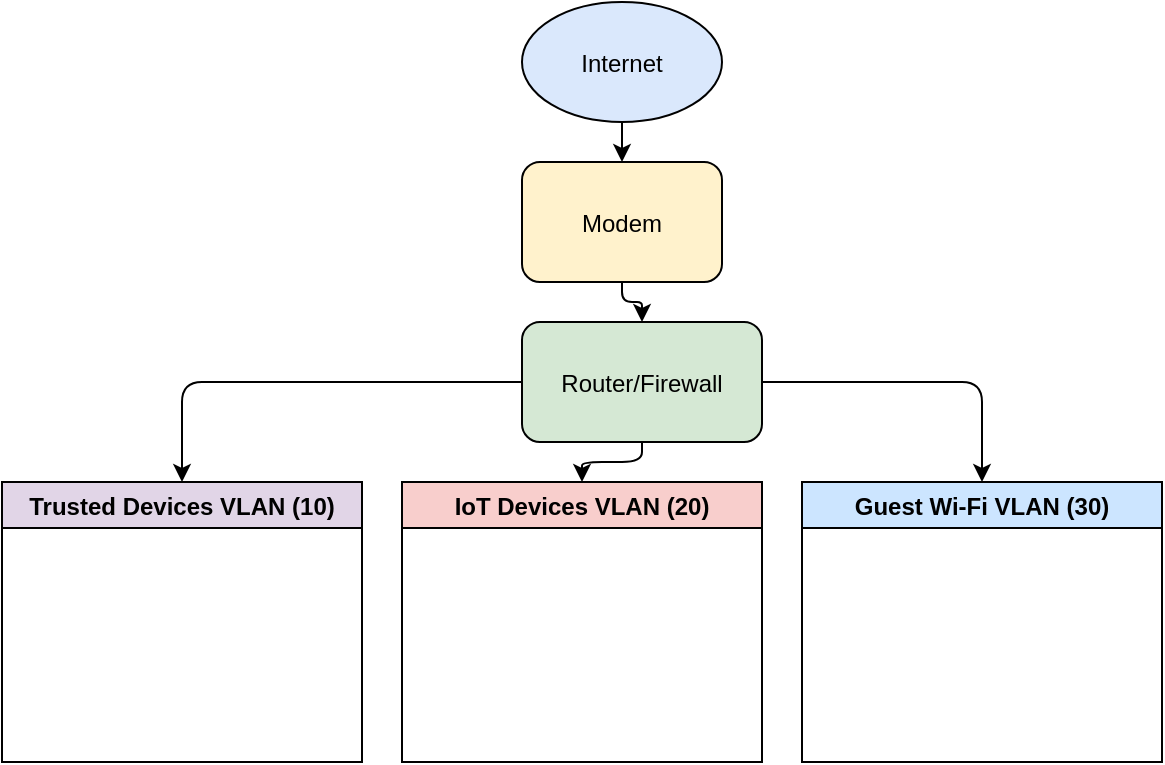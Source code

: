 <?xml version="1.0" ?>
<mxfile>
  <diagram name="Secure Home Network">
    <mxGraphModel>
      <root>
        <mxCell id="0"/>
        <mxCell id="1" parent="0"/>
        <mxCell id="2" value="Internet" style="ellipse;fillColor=#dae8fc" parent="1" vertex="1">
          <mxGeometry x="300" y="20" width="100" height="60" as="geometry"/>
        </mxCell>
        <mxCell id="3" value="Modem" style="rounded=1;fillColor=#fff2cc" parent="1" vertex="1">
          <mxGeometry x="300" y="100" width="100" height="60" as="geometry"/>
        </mxCell>
        <mxCell id="4" value="Router/Firewall" style="rounded=1;fillColor=#d5e8d4" parent="1" vertex="1">
          <mxGeometry x="300" y="180" width="120" height="60" as="geometry"/>
        </mxCell>
        <mxCell id="5" value="Trusted Devices VLAN (10)" style="swimlane;fillColor=#e1d5e7" parent="1" vertex="1">
          <mxGeometry x="40" y="260" width="180" height="140" as="geometry"/>
        </mxCell>
        <mxCell id="6" value="IoT Devices VLAN (20)" style="swimlane;fillColor=#f8cecc" parent="1" vertex="1">
          <mxGeometry x="240" y="260" width="180" height="140" as="geometry"/>
        </mxCell>
        <mxCell id="7" value="Guest Wi-Fi VLAN (30)" style="swimlane;fillColor=#cce5ff" parent="1" vertex="1">
          <mxGeometry x="440" y="260" width="180" height="140" as="geometry"/>
        </mxCell>
        <mxCell id="10" style="edgeStyle=orthogonalEdgeStyle" edge="1" parent="1" source="2" target="3">
          <mxGeometry relative="1" as="geometry"/>
        </mxCell>
        <mxCell id="11" style="edgeStyle=orthogonalEdgeStyle" edge="1" parent="1" source="3" target="4">
          <mxGeometry relative="1" as="geometry"/>
        </mxCell>
        <mxCell id="12" style="edgeStyle=orthogonalEdgeStyle" edge="1" parent="1" source="4" target="5">
          <mxGeometry relative="1" as="geometry"/>
        </mxCell>
        <mxCell id="13" style="edgeStyle=orthogonalEdgeStyle" edge="1" parent="1" source="4" target="6">
          <mxGeometry relative="1" as="geometry"/>
        </mxCell>
        <mxCell id="14" style="edgeStyle=orthogonalEdgeStyle" edge="1" parent="1" source="4" target="7">
          <mxGeometry relative="1" as="geometry"/>
        </mxCell>
      </root>
    </mxGraphModel>
  </diagram>
</mxfile>
